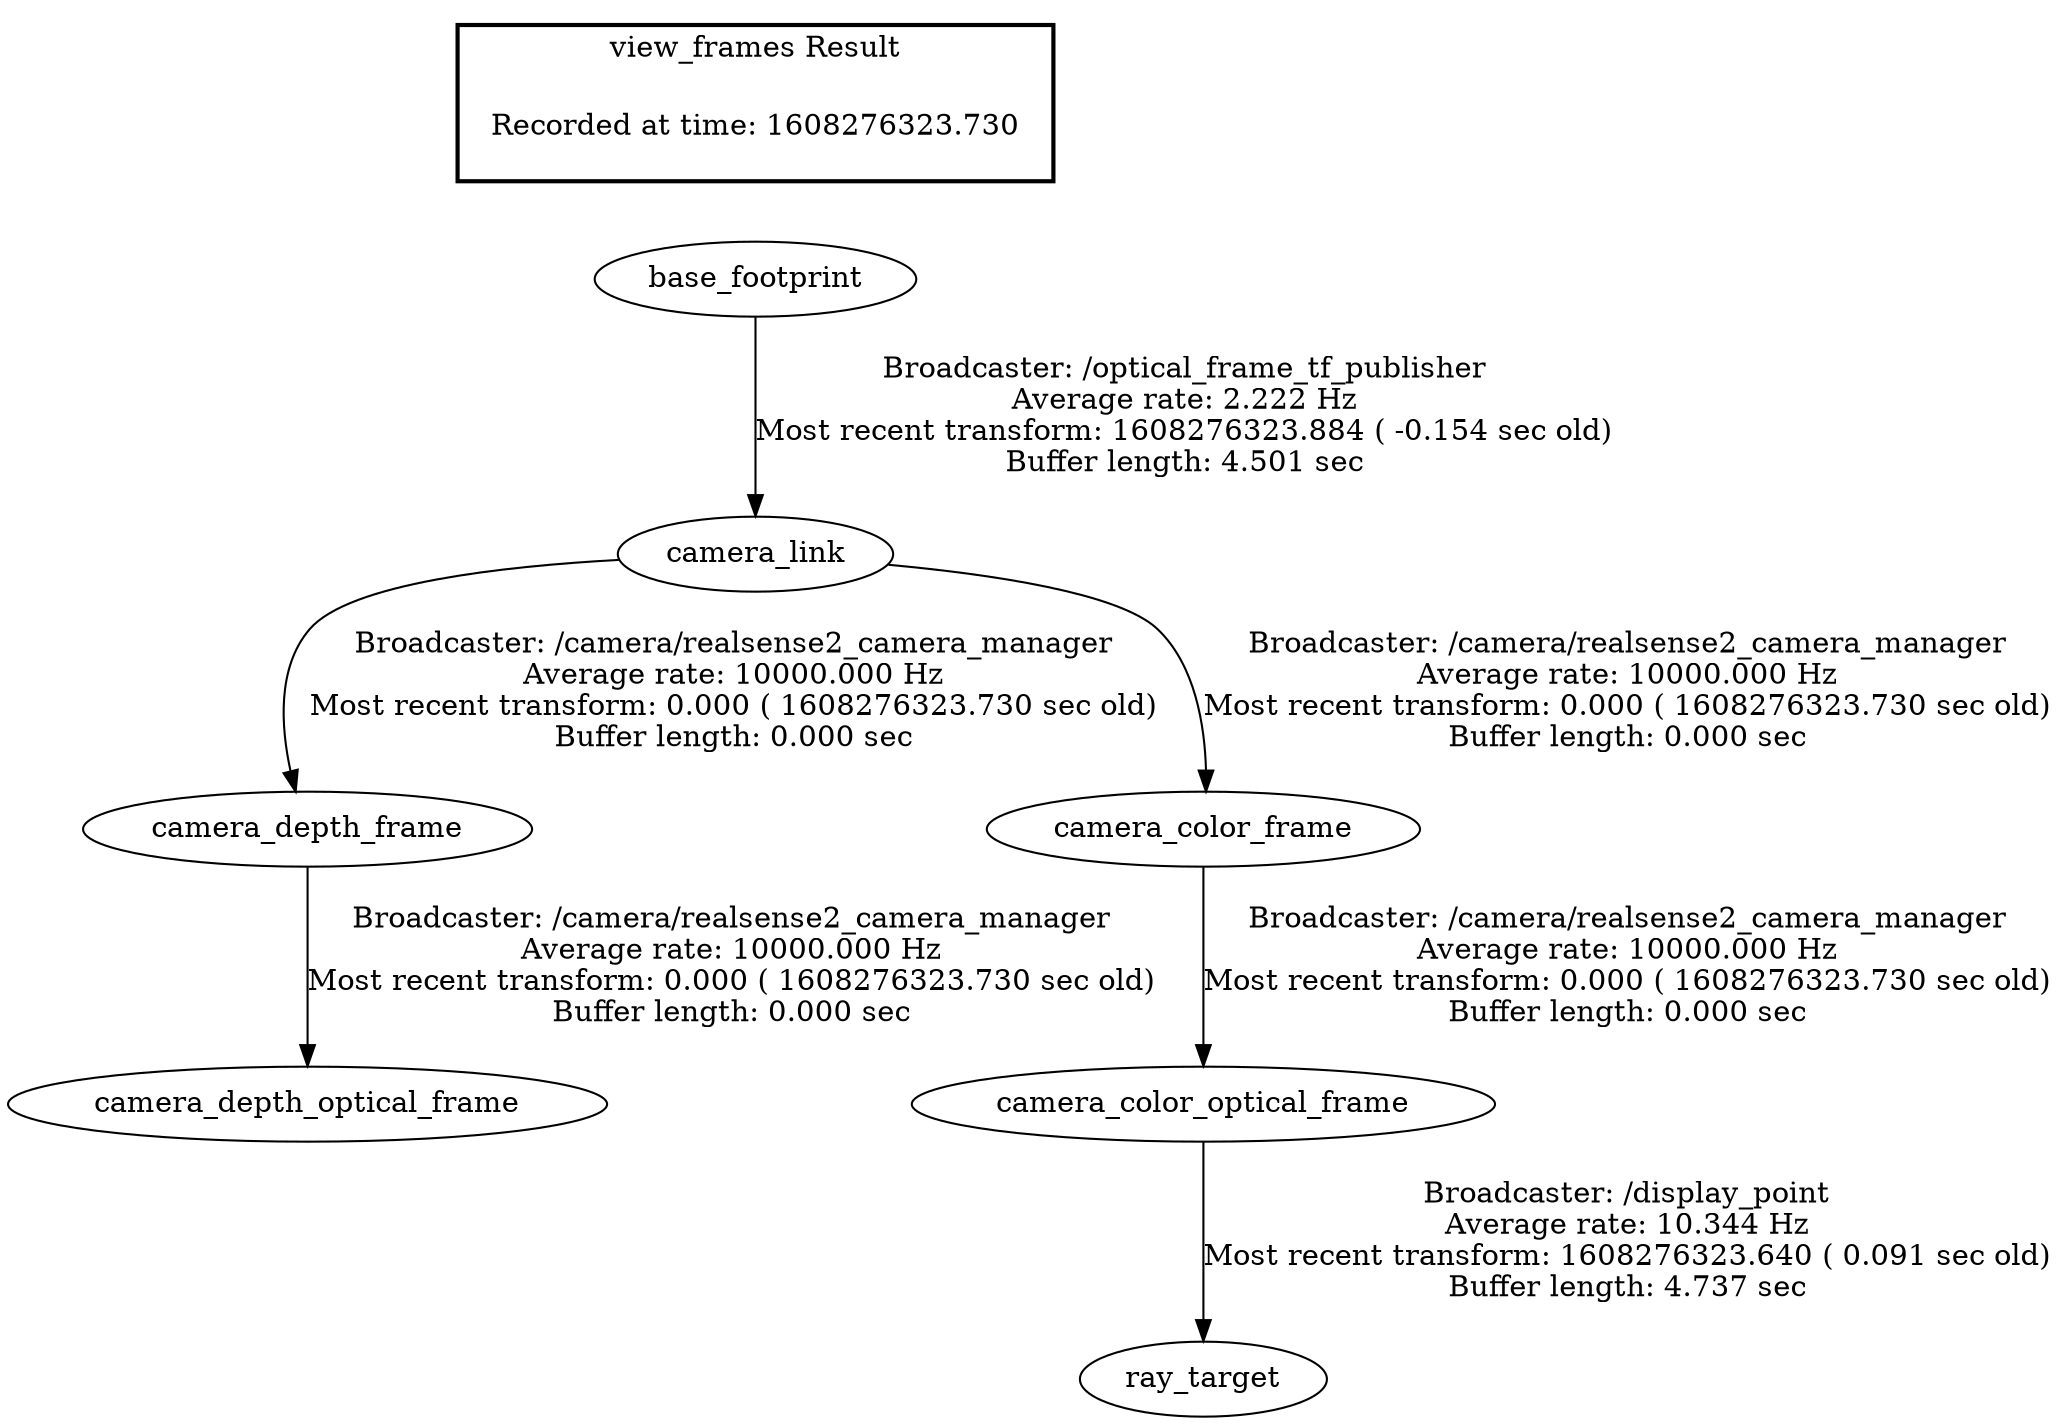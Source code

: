 digraph G {
"camera_link" -> "camera_depth_frame"[label="Broadcaster: /camera/realsense2_camera_manager\nAverage rate: 10000.000 Hz\nMost recent transform: 0.000 ( 1608276323.730 sec old)\nBuffer length: 0.000 sec\n"];
"base_footprint" -> "camera_link"[label="Broadcaster: /optical_frame_tf_publisher\nAverage rate: 2.222 Hz\nMost recent transform: 1608276323.884 ( -0.154 sec old)\nBuffer length: 4.501 sec\n"];
"camera_depth_frame" -> "camera_depth_optical_frame"[label="Broadcaster: /camera/realsense2_camera_manager\nAverage rate: 10000.000 Hz\nMost recent transform: 0.000 ( 1608276323.730 sec old)\nBuffer length: 0.000 sec\n"];
"camera_link" -> "camera_color_frame"[label="Broadcaster: /camera/realsense2_camera_manager\nAverage rate: 10000.000 Hz\nMost recent transform: 0.000 ( 1608276323.730 sec old)\nBuffer length: 0.000 sec\n"];
"camera_color_frame" -> "camera_color_optical_frame"[label="Broadcaster: /camera/realsense2_camera_manager\nAverage rate: 10000.000 Hz\nMost recent transform: 0.000 ( 1608276323.730 sec old)\nBuffer length: 0.000 sec\n"];
"camera_color_optical_frame" -> "ray_target"[label="Broadcaster: /display_point\nAverage rate: 10.344 Hz\nMost recent transform: 1608276323.640 ( 0.091 sec old)\nBuffer length: 4.737 sec\n"];
edge [style=invis];
 subgraph cluster_legend { style=bold; color=black; label ="view_frames Result";
"Recorded at time: 1608276323.730"[ shape=plaintext ] ;
 }->"base_footprint";
}